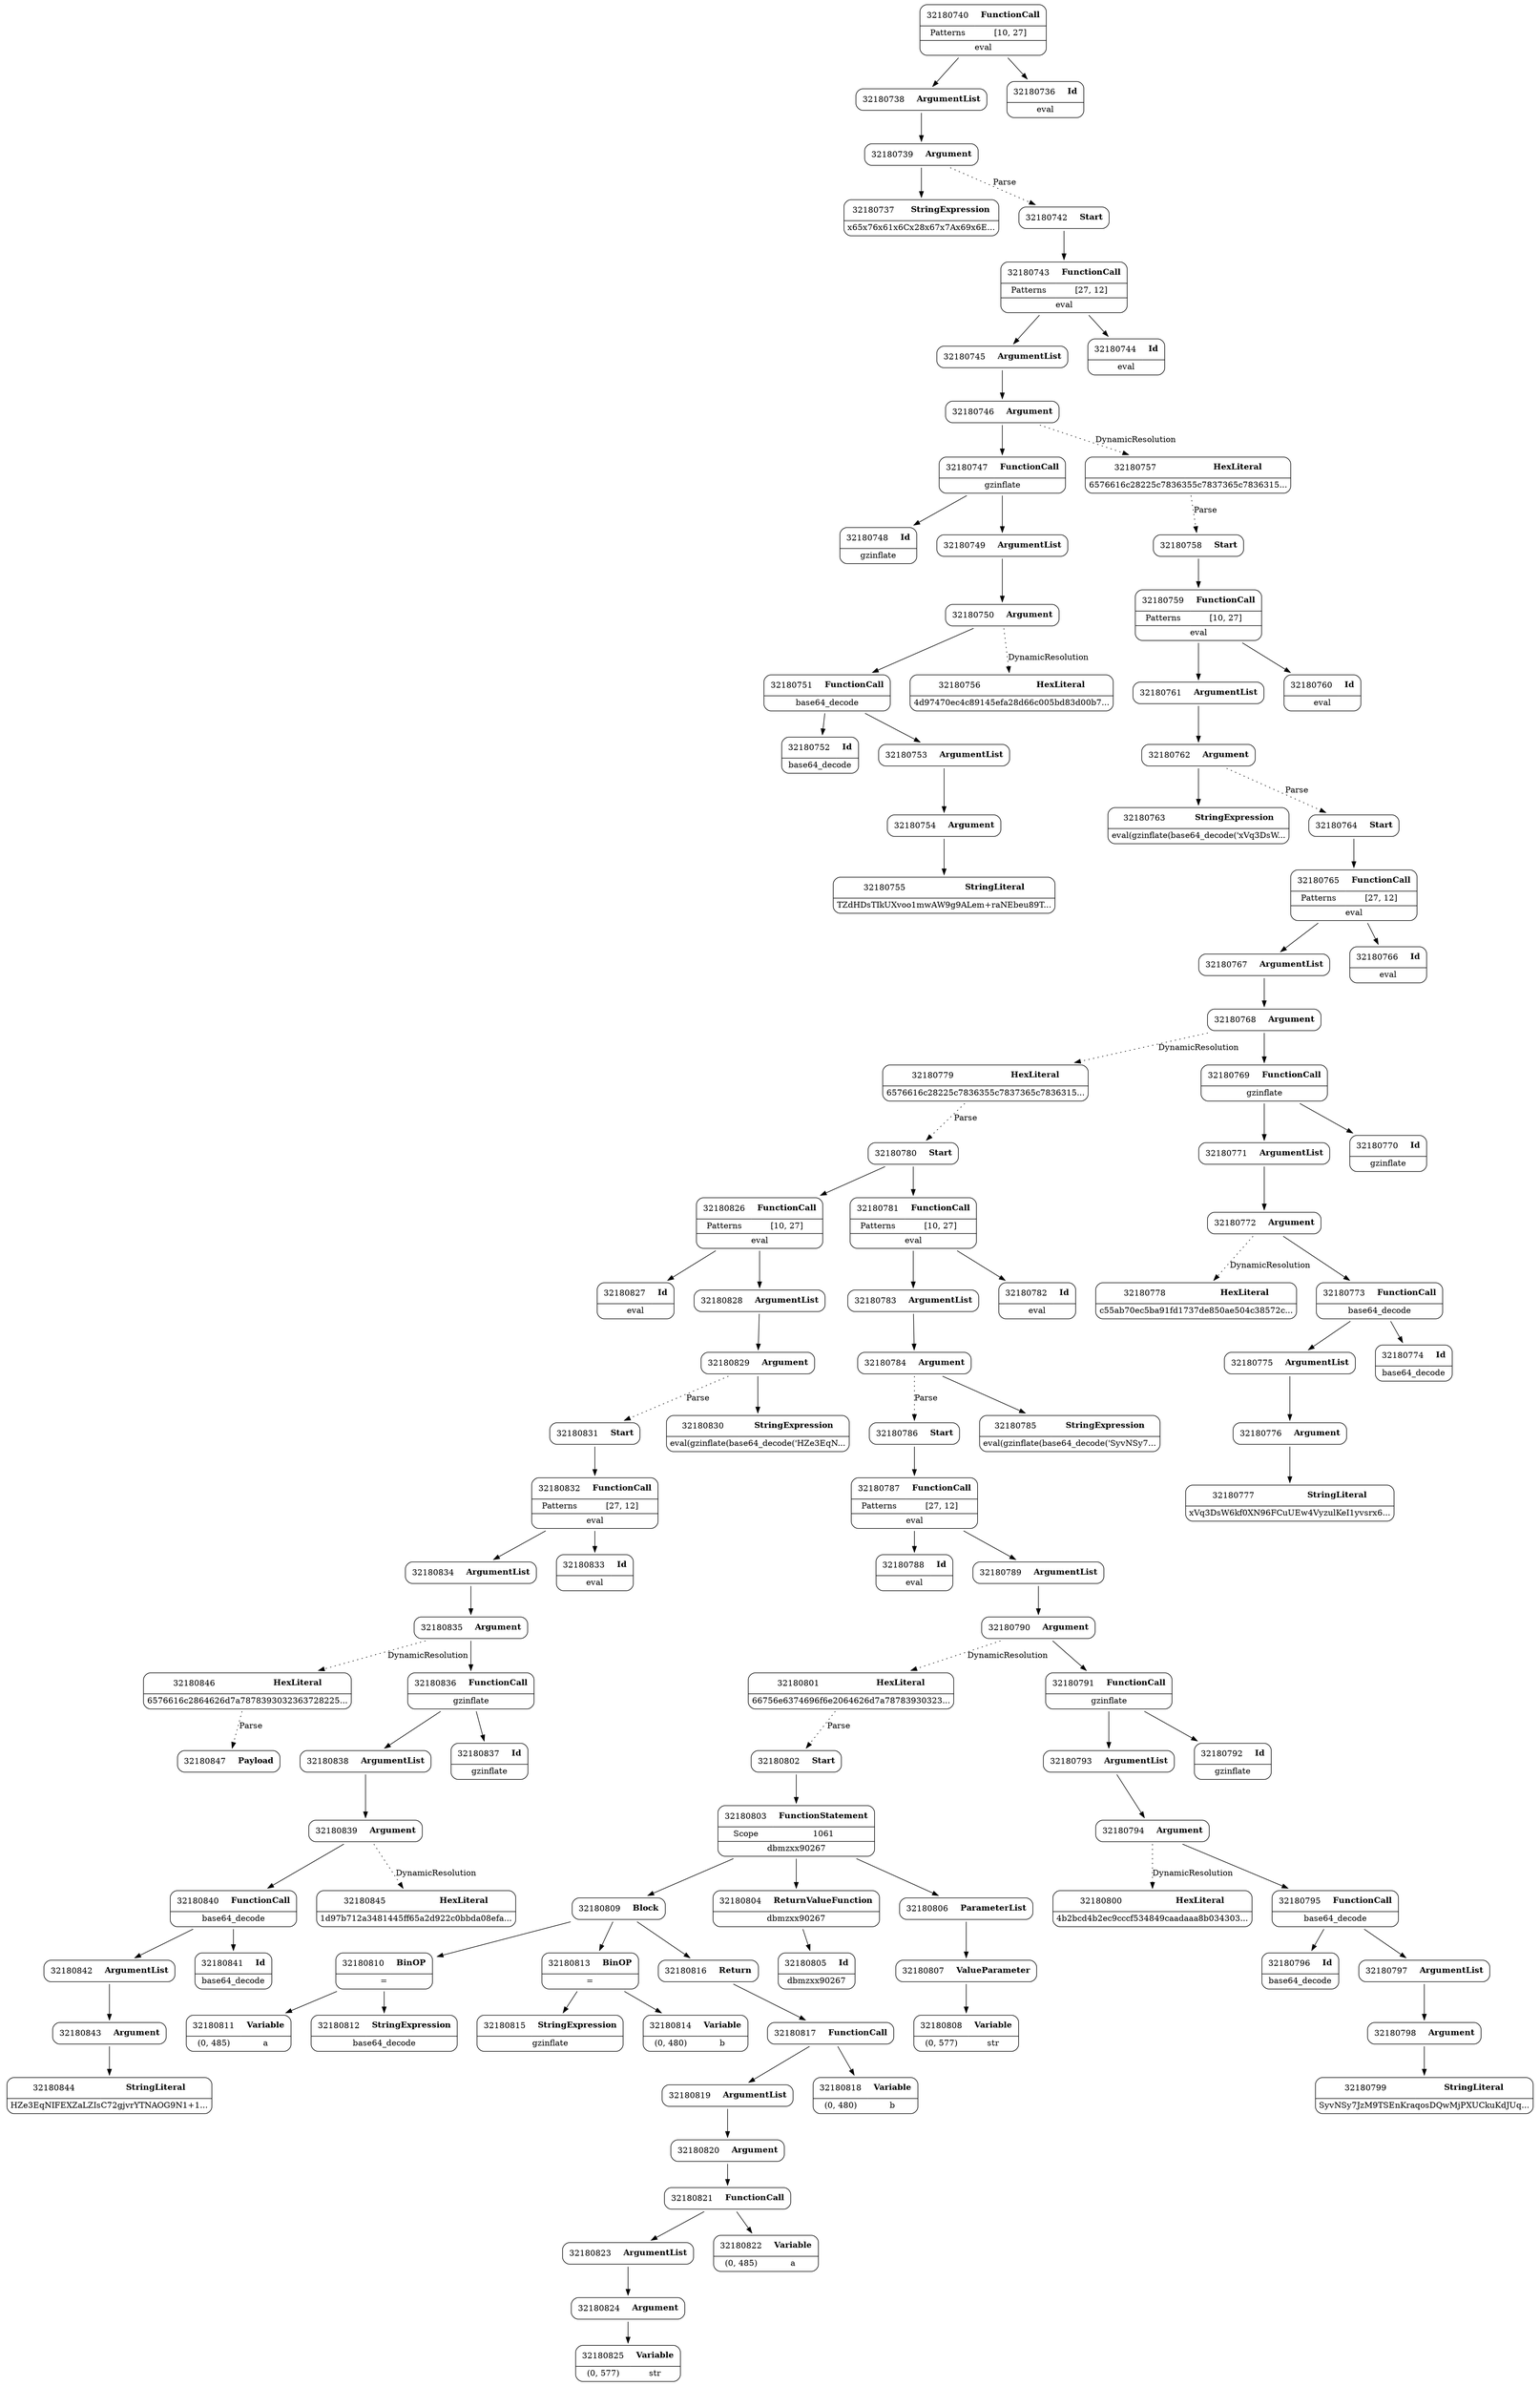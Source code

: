 digraph ast {
node [shape=none];
32180843 [label=<<TABLE border='1' cellspacing='0' cellpadding='10' style='rounded' ><TR><TD border='0'>32180843</TD><TD border='0'><B>Argument</B></TD></TR></TABLE>>];
32180843 -> 32180844 [weight=2];
32180842 [label=<<TABLE border='1' cellspacing='0' cellpadding='10' style='rounded' ><TR><TD border='0'>32180842</TD><TD border='0'><B>ArgumentList</B></TD></TR></TABLE>>];
32180842 -> 32180843 [weight=2];
32180841 [label=<<TABLE border='1' cellspacing='0' cellpadding='10' style='rounded' ><TR><TD border='0'>32180841</TD><TD border='0'><B>Id</B></TD></TR><HR/><TR><TD border='0' cellpadding='5' colspan='2'>base64_decode</TD></TR></TABLE>>];
32180840 [label=<<TABLE border='1' cellspacing='0' cellpadding='10' style='rounded' ><TR><TD border='0'>32180840</TD><TD border='0'><B>FunctionCall</B></TD></TR><HR/><TR><TD border='0' cellpadding='5' colspan='2'>base64_decode</TD></TR></TABLE>>];
32180840 -> 32180841 [weight=2];
32180840 -> 32180842 [weight=2];
32180847 [label=<<TABLE border='1' cellspacing='0' cellpadding='10' style='rounded' ><TR><TD border='0'>32180847</TD><TD border='0'><B>Payload</B></TD></TR></TABLE>>];
32180846 [label=<<TABLE border='1' cellspacing='0' cellpadding='10' style='rounded' ><TR><TD border='0'>32180846</TD><TD border='0'><B>HexLiteral</B></TD></TR><HR/><TR><TD border='0' cellpadding='5' colspan='2'>6576616c2864626d7a7878393032363728225...</TD></TR></TABLE>>];
32180846 -> 32180847 [style=dotted,label=Parse];
32180845 [label=<<TABLE border='1' cellspacing='0' cellpadding='10' style='rounded' ><TR><TD border='0'>32180845</TD><TD border='0'><B>HexLiteral</B></TD></TR><HR/><TR><TD border='0' cellpadding='5' colspan='2'>1d97b712a3481445ff65a2d922c0bbda08efa...</TD></TR></TABLE>>];
32180844 [label=<<TABLE border='1' cellspacing='0' cellpadding='10' style='rounded' ><TR><TD border='0'>32180844</TD><TD border='0'><B>StringLiteral</B></TD></TR><HR/><TR><TD border='0' cellpadding='5' colspan='2'>HZe3EqNIFEXZaLZIsC72gjvrYTNAOG9N1+1...</TD></TR></TABLE>>];
32180835 [label=<<TABLE border='1' cellspacing='0' cellpadding='10' style='rounded' ><TR><TD border='0'>32180835</TD><TD border='0'><B>Argument</B></TD></TR></TABLE>>];
32180835 -> 32180836 [weight=2];
32180835 -> 32180846 [style=dotted,label=DynamicResolution];
32180834 [label=<<TABLE border='1' cellspacing='0' cellpadding='10' style='rounded' ><TR><TD border='0'>32180834</TD><TD border='0'><B>ArgumentList</B></TD></TR></TABLE>>];
32180834 -> 32180835 [weight=2];
32180833 [label=<<TABLE border='1' cellspacing='0' cellpadding='10' style='rounded' ><TR><TD border='0'>32180833</TD><TD border='0'><B>Id</B></TD></TR><HR/><TR><TD border='0' cellpadding='5' colspan='2'>eval</TD></TR></TABLE>>];
32180832 [label=<<TABLE border='1' cellspacing='0' cellpadding='10' style='rounded' ><TR><TD border='0'>32180832</TD><TD border='0'><B>FunctionCall</B></TD></TR><HR/><TR><TD border='0' cellpadding='5'>Patterns</TD><TD border='0' cellpadding='5'>[27, 12]</TD></TR><HR/><TR><TD border='0' cellpadding='5' colspan='2'>eval</TD></TR></TABLE>>];
32180832 -> 32180833 [weight=2];
32180832 -> 32180834 [weight=2];
32180839 [label=<<TABLE border='1' cellspacing='0' cellpadding='10' style='rounded' ><TR><TD border='0'>32180839</TD><TD border='0'><B>Argument</B></TD></TR></TABLE>>];
32180839 -> 32180840 [weight=2];
32180839 -> 32180845 [style=dotted,label=DynamicResolution];
32180838 [label=<<TABLE border='1' cellspacing='0' cellpadding='10' style='rounded' ><TR><TD border='0'>32180838</TD><TD border='0'><B>ArgumentList</B></TD></TR></TABLE>>];
32180838 -> 32180839 [weight=2];
32180837 [label=<<TABLE border='1' cellspacing='0' cellpadding='10' style='rounded' ><TR><TD border='0'>32180837</TD><TD border='0'><B>Id</B></TD></TR><HR/><TR><TD border='0' cellpadding='5' colspan='2'>gzinflate</TD></TR></TABLE>>];
32180836 [label=<<TABLE border='1' cellspacing='0' cellpadding='10' style='rounded' ><TR><TD border='0'>32180836</TD><TD border='0'><B>FunctionCall</B></TD></TR><HR/><TR><TD border='0' cellpadding='5' colspan='2'>gzinflate</TD></TR></TABLE>>];
32180836 -> 32180837 [weight=2];
32180836 -> 32180838 [weight=2];
32180811 [label=<<TABLE border='1' cellspacing='0' cellpadding='10' style='rounded' ><TR><TD border='0'>32180811</TD><TD border='0'><B>Variable</B></TD></TR><HR/><TR><TD border='0' cellpadding='5'>(0, 485)</TD><TD border='0' cellpadding='5'>a</TD></TR></TABLE>>];
32180810 [label=<<TABLE border='1' cellspacing='0' cellpadding='10' style='rounded' ><TR><TD border='0'>32180810</TD><TD border='0'><B>BinOP</B></TD></TR><HR/><TR><TD border='0' cellpadding='5' colspan='2'>=</TD></TR></TABLE>>];
32180810 -> 32180811 [weight=2];
32180810 -> 32180812 [weight=2];
32180809 [label=<<TABLE border='1' cellspacing='0' cellpadding='10' style='rounded' ><TR><TD border='0'>32180809</TD><TD border='0'><B>Block</B></TD></TR></TABLE>>];
32180809 -> 32180810 [weight=2];
32180809 -> 32180813 [weight=2];
32180809 -> 32180816 [weight=2];
32180808 [label=<<TABLE border='1' cellspacing='0' cellpadding='10' style='rounded' ><TR><TD border='0'>32180808</TD><TD border='0'><B>Variable</B></TD></TR><HR/><TR><TD border='0' cellpadding='5'>(0, 577)</TD><TD border='0' cellpadding='5'>str</TD></TR></TABLE>>];
32180815 [label=<<TABLE border='1' cellspacing='0' cellpadding='10' style='rounded' ><TR><TD border='0'>32180815</TD><TD border='0'><B>StringExpression</B></TD></TR><HR/><TR><TD border='0' cellpadding='5' colspan='2'>gzinflate</TD></TR></TABLE>>];
32180814 [label=<<TABLE border='1' cellspacing='0' cellpadding='10' style='rounded' ><TR><TD border='0'>32180814</TD><TD border='0'><B>Variable</B></TD></TR><HR/><TR><TD border='0' cellpadding='5'>(0, 480)</TD><TD border='0' cellpadding='5'>b</TD></TR></TABLE>>];
32180813 [label=<<TABLE border='1' cellspacing='0' cellpadding='10' style='rounded' ><TR><TD border='0'>32180813</TD><TD border='0'><B>BinOP</B></TD></TR><HR/><TR><TD border='0' cellpadding='5' colspan='2'>=</TD></TR></TABLE>>];
32180813 -> 32180814 [weight=2];
32180813 -> 32180815 [weight=2];
32180812 [label=<<TABLE border='1' cellspacing='0' cellpadding='10' style='rounded' ><TR><TD border='0'>32180812</TD><TD border='0'><B>StringExpression</B></TD></TR><HR/><TR><TD border='0' cellpadding='5' colspan='2'>base64_decode</TD></TR></TABLE>>];
32180803 [label=<<TABLE border='1' cellspacing='0' cellpadding='10' style='rounded' ><TR><TD border='0'>32180803</TD><TD border='0'><B>FunctionStatement</B></TD></TR><HR/><TR><TD border='0' cellpadding='5'>Scope</TD><TD border='0' cellpadding='5'>1061</TD></TR><HR/><TR><TD border='0' cellpadding='5' colspan='2'>dbmzxx90267</TD></TR></TABLE>>];
32180803 -> 32180804 [weight=2];
32180803 -> 32180806 [weight=2];
32180803 -> 32180809 [weight=2];
32180802 [label=<<TABLE border='1' cellspacing='0' cellpadding='10' style='rounded' ><TR><TD border='0'>32180802</TD><TD border='0'><B>Start</B></TD></TR></TABLE>>];
32180802 -> 32180803 [weight=2];
32180801 [label=<<TABLE border='1' cellspacing='0' cellpadding='10' style='rounded' ><TR><TD border='0'>32180801</TD><TD border='0'><B>HexLiteral</B></TD></TR><HR/><TR><TD border='0' cellpadding='5' colspan='2'>66756e6374696f6e2064626d7a78783930323...</TD></TR></TABLE>>];
32180801 -> 32180802 [style=dotted,label=Parse];
32180800 [label=<<TABLE border='1' cellspacing='0' cellpadding='10' style='rounded' ><TR><TD border='0'>32180800</TD><TD border='0'><B>HexLiteral</B></TD></TR><HR/><TR><TD border='0' cellpadding='5' colspan='2'>4b2bcd4b2ec9cccf534849caadaaa8b034303...</TD></TR></TABLE>>];
32180807 [label=<<TABLE border='1' cellspacing='0' cellpadding='10' style='rounded' ><TR><TD border='0'>32180807</TD><TD border='0'><B>ValueParameter</B></TD></TR></TABLE>>];
32180807 -> 32180808 [weight=2];
32180806 [label=<<TABLE border='1' cellspacing='0' cellpadding='10' style='rounded' ><TR><TD border='0'>32180806</TD><TD border='0'><B>ParameterList</B></TD></TR></TABLE>>];
32180806 -> 32180807 [weight=2];
32180805 [label=<<TABLE border='1' cellspacing='0' cellpadding='10' style='rounded' ><TR><TD border='0'>32180805</TD><TD border='0'><B>Id</B></TD></TR><HR/><TR><TD border='0' cellpadding='5' colspan='2'>dbmzxx90267</TD></TR></TABLE>>];
32180804 [label=<<TABLE border='1' cellspacing='0' cellpadding='10' style='rounded' ><TR><TD border='0'>32180804</TD><TD border='0'><B>ReturnValueFunction</B></TD></TR><HR/><TR><TD border='0' cellpadding='5' colspan='2'>dbmzxx90267</TD></TR></TABLE>>];
32180804 -> 32180805 [weight=2];
32180827 [label=<<TABLE border='1' cellspacing='0' cellpadding='10' style='rounded' ><TR><TD border='0'>32180827</TD><TD border='0'><B>Id</B></TD></TR><HR/><TR><TD border='0' cellpadding='5' colspan='2'>eval</TD></TR></TABLE>>];
32180826 [label=<<TABLE border='1' cellspacing='0' cellpadding='10' style='rounded' ><TR><TD border='0'>32180826</TD><TD border='0'><B>FunctionCall</B></TD></TR><HR/><TR><TD border='0' cellpadding='5'>Patterns</TD><TD border='0' cellpadding='5'>[10, 27]</TD></TR><HR/><TR><TD border='0' cellpadding='5' colspan='2'>eval</TD></TR></TABLE>>];
32180826 -> 32180827 [weight=2];
32180826 -> 32180828 [weight=2];
32180825 [label=<<TABLE border='1' cellspacing='0' cellpadding='10' style='rounded' ><TR><TD border='0'>32180825</TD><TD border='0'><B>Variable</B></TD></TR><HR/><TR><TD border='0' cellpadding='5'>(0, 577)</TD><TD border='0' cellpadding='5'>str</TD></TR></TABLE>>];
32180824 [label=<<TABLE border='1' cellspacing='0' cellpadding='10' style='rounded' ><TR><TD border='0'>32180824</TD><TD border='0'><B>Argument</B></TD></TR></TABLE>>];
32180824 -> 32180825 [weight=2];
32180831 [label=<<TABLE border='1' cellspacing='0' cellpadding='10' style='rounded' ><TR><TD border='0'>32180831</TD><TD border='0'><B>Start</B></TD></TR></TABLE>>];
32180831 -> 32180832 [weight=2];
32180830 [label=<<TABLE border='1' cellspacing='0' cellpadding='10' style='rounded' ><TR><TD border='0'>32180830</TD><TD border='0'><B>StringExpression</B></TD></TR><HR/><TR><TD border='0' cellpadding='5' colspan='2'>eval(gzinflate(base64_decode('HZe3EqN...</TD></TR></TABLE>>];
32180829 [label=<<TABLE border='1' cellspacing='0' cellpadding='10' style='rounded' ><TR><TD border='0'>32180829</TD><TD border='0'><B>Argument</B></TD></TR></TABLE>>];
32180829 -> 32180830 [weight=2];
32180829 -> 32180831 [style=dotted,label=Parse];
32180828 [label=<<TABLE border='1' cellspacing='0' cellpadding='10' style='rounded' ><TR><TD border='0'>32180828</TD><TD border='0'><B>ArgumentList</B></TD></TR></TABLE>>];
32180828 -> 32180829 [weight=2];
32180819 [label=<<TABLE border='1' cellspacing='0' cellpadding='10' style='rounded' ><TR><TD border='0'>32180819</TD><TD border='0'><B>ArgumentList</B></TD></TR></TABLE>>];
32180819 -> 32180820 [weight=2];
32180818 [label=<<TABLE border='1' cellspacing='0' cellpadding='10' style='rounded' ><TR><TD border='0'>32180818</TD><TD border='0'><B>Variable</B></TD></TR><HR/><TR><TD border='0' cellpadding='5'>(0, 480)</TD><TD border='0' cellpadding='5'>b</TD></TR></TABLE>>];
32180817 [label=<<TABLE border='1' cellspacing='0' cellpadding='10' style='rounded' ><TR><TD border='0'>32180817</TD><TD border='0'><B>FunctionCall</B></TD></TR></TABLE>>];
32180817 -> 32180818 [weight=2];
32180817 -> 32180819 [weight=2];
32180816 [label=<<TABLE border='1' cellspacing='0' cellpadding='10' style='rounded' ><TR><TD border='0'>32180816</TD><TD border='0'><B>Return</B></TD></TR></TABLE>>];
32180816 -> 32180817 [weight=2];
32180823 [label=<<TABLE border='1' cellspacing='0' cellpadding='10' style='rounded' ><TR><TD border='0'>32180823</TD><TD border='0'><B>ArgumentList</B></TD></TR></TABLE>>];
32180823 -> 32180824 [weight=2];
32180822 [label=<<TABLE border='1' cellspacing='0' cellpadding='10' style='rounded' ><TR><TD border='0'>32180822</TD><TD border='0'><B>Variable</B></TD></TR><HR/><TR><TD border='0' cellpadding='5'>(0, 485)</TD><TD border='0' cellpadding='5'>a</TD></TR></TABLE>>];
32180821 [label=<<TABLE border='1' cellspacing='0' cellpadding='10' style='rounded' ><TR><TD border='0'>32180821</TD><TD border='0'><B>FunctionCall</B></TD></TR></TABLE>>];
32180821 -> 32180822 [weight=2];
32180821 -> 32180823 [weight=2];
32180820 [label=<<TABLE border='1' cellspacing='0' cellpadding='10' style='rounded' ><TR><TD border='0'>32180820</TD><TD border='0'><B>Argument</B></TD></TR></TABLE>>];
32180820 -> 32180821 [weight=2];
32180779 [label=<<TABLE border='1' cellspacing='0' cellpadding='10' style='rounded' ><TR><TD border='0'>32180779</TD><TD border='0'><B>HexLiteral</B></TD></TR><HR/><TR><TD border='0' cellpadding='5' colspan='2'>6576616c28225c7836355c7837365c7836315...</TD></TR></TABLE>>];
32180779 -> 32180780 [style=dotted,label=Parse];
32180778 [label=<<TABLE border='1' cellspacing='0' cellpadding='10' style='rounded' ><TR><TD border='0'>32180778</TD><TD border='0'><B>HexLiteral</B></TD></TR><HR/><TR><TD border='0' cellpadding='5' colspan='2'>c55ab70ec5ba91fd1737de850ae504c38572c...</TD></TR></TABLE>>];
32180777 [label=<<TABLE border='1' cellspacing='0' cellpadding='10' style='rounded' ><TR><TD border='0'>32180777</TD><TD border='0'><B>StringLiteral</B></TD></TR><HR/><TR><TD border='0' cellpadding='5' colspan='2'>xVq3DsW6kf0XN96FCuUEw4VyzulKeI1yvsrx6...</TD></TR></TABLE>>];
32180776 [label=<<TABLE border='1' cellspacing='0' cellpadding='10' style='rounded' ><TR><TD border='0'>32180776</TD><TD border='0'><B>Argument</B></TD></TR></TABLE>>];
32180776 -> 32180777 [weight=2];
32180783 [label=<<TABLE border='1' cellspacing='0' cellpadding='10' style='rounded' ><TR><TD border='0'>32180783</TD><TD border='0'><B>ArgumentList</B></TD></TR></TABLE>>];
32180783 -> 32180784 [weight=2];
32180782 [label=<<TABLE border='1' cellspacing='0' cellpadding='10' style='rounded' ><TR><TD border='0'>32180782</TD><TD border='0'><B>Id</B></TD></TR><HR/><TR><TD border='0' cellpadding='5' colspan='2'>eval</TD></TR></TABLE>>];
32180781 [label=<<TABLE border='1' cellspacing='0' cellpadding='10' style='rounded' ><TR><TD border='0'>32180781</TD><TD border='0'><B>FunctionCall</B></TD></TR><HR/><TR><TD border='0' cellpadding='5'>Patterns</TD><TD border='0' cellpadding='5'>[10, 27]</TD></TR><HR/><TR><TD border='0' cellpadding='5' colspan='2'>eval</TD></TR></TABLE>>];
32180781 -> 32180782 [weight=2];
32180781 -> 32180783 [weight=2];
32180780 [label=<<TABLE border='1' cellspacing='0' cellpadding='10' style='rounded' ><TR><TD border='0'>32180780</TD><TD border='0'><B>Start</B></TD></TR></TABLE>>];
32180780 -> 32180781 [weight=2];
32180780 -> 32180826 [weight=2];
32180771 [label=<<TABLE border='1' cellspacing='0' cellpadding='10' style='rounded' ><TR><TD border='0'>32180771</TD><TD border='0'><B>ArgumentList</B></TD></TR></TABLE>>];
32180771 -> 32180772 [weight=2];
32180770 [label=<<TABLE border='1' cellspacing='0' cellpadding='10' style='rounded' ><TR><TD border='0'>32180770</TD><TD border='0'><B>Id</B></TD></TR><HR/><TR><TD border='0' cellpadding='5' colspan='2'>gzinflate</TD></TR></TABLE>>];
32180769 [label=<<TABLE border='1' cellspacing='0' cellpadding='10' style='rounded' ><TR><TD border='0'>32180769</TD><TD border='0'><B>FunctionCall</B></TD></TR><HR/><TR><TD border='0' cellpadding='5' colspan='2'>gzinflate</TD></TR></TABLE>>];
32180769 -> 32180770 [weight=2];
32180769 -> 32180771 [weight=2];
32180768 [label=<<TABLE border='1' cellspacing='0' cellpadding='10' style='rounded' ><TR><TD border='0'>32180768</TD><TD border='0'><B>Argument</B></TD></TR></TABLE>>];
32180768 -> 32180769 [weight=2];
32180768 -> 32180779 [style=dotted,label=DynamicResolution];
32180775 [label=<<TABLE border='1' cellspacing='0' cellpadding='10' style='rounded' ><TR><TD border='0'>32180775</TD><TD border='0'><B>ArgumentList</B></TD></TR></TABLE>>];
32180775 -> 32180776 [weight=2];
32180774 [label=<<TABLE border='1' cellspacing='0' cellpadding='10' style='rounded' ><TR><TD border='0'>32180774</TD><TD border='0'><B>Id</B></TD></TR><HR/><TR><TD border='0' cellpadding='5' colspan='2'>base64_decode</TD></TR></TABLE>>];
32180773 [label=<<TABLE border='1' cellspacing='0' cellpadding='10' style='rounded' ><TR><TD border='0'>32180773</TD><TD border='0'><B>FunctionCall</B></TD></TR><HR/><TR><TD border='0' cellpadding='5' colspan='2'>base64_decode</TD></TR></TABLE>>];
32180773 -> 32180774 [weight=2];
32180773 -> 32180775 [weight=2];
32180772 [label=<<TABLE border='1' cellspacing='0' cellpadding='10' style='rounded' ><TR><TD border='0'>32180772</TD><TD border='0'><B>Argument</B></TD></TR></TABLE>>];
32180772 -> 32180773 [weight=2];
32180772 -> 32180778 [style=dotted,label=DynamicResolution];
32180795 [label=<<TABLE border='1' cellspacing='0' cellpadding='10' style='rounded' ><TR><TD border='0'>32180795</TD><TD border='0'><B>FunctionCall</B></TD></TR><HR/><TR><TD border='0' cellpadding='5' colspan='2'>base64_decode</TD></TR></TABLE>>];
32180795 -> 32180796 [weight=2];
32180795 -> 32180797 [weight=2];
32180794 [label=<<TABLE border='1' cellspacing='0' cellpadding='10' style='rounded' ><TR><TD border='0'>32180794</TD><TD border='0'><B>Argument</B></TD></TR></TABLE>>];
32180794 -> 32180795 [weight=2];
32180794 -> 32180800 [style=dotted,label=DynamicResolution];
32180793 [label=<<TABLE border='1' cellspacing='0' cellpadding='10' style='rounded' ><TR><TD border='0'>32180793</TD><TD border='0'><B>ArgumentList</B></TD></TR></TABLE>>];
32180793 -> 32180794 [weight=2];
32180792 [label=<<TABLE border='1' cellspacing='0' cellpadding='10' style='rounded' ><TR><TD border='0'>32180792</TD><TD border='0'><B>Id</B></TD></TR><HR/><TR><TD border='0' cellpadding='5' colspan='2'>gzinflate</TD></TR></TABLE>>];
32180799 [label=<<TABLE border='1' cellspacing='0' cellpadding='10' style='rounded' ><TR><TD border='0'>32180799</TD><TD border='0'><B>StringLiteral</B></TD></TR><HR/><TR><TD border='0' cellpadding='5' colspan='2'>SyvNSy7JzM9TSEnKraqosDQwMjPXUCkuKdJUq...</TD></TR></TABLE>>];
32180798 [label=<<TABLE border='1' cellspacing='0' cellpadding='10' style='rounded' ><TR><TD border='0'>32180798</TD><TD border='0'><B>Argument</B></TD></TR></TABLE>>];
32180798 -> 32180799 [weight=2];
32180797 [label=<<TABLE border='1' cellspacing='0' cellpadding='10' style='rounded' ><TR><TD border='0'>32180797</TD><TD border='0'><B>ArgumentList</B></TD></TR></TABLE>>];
32180797 -> 32180798 [weight=2];
32180796 [label=<<TABLE border='1' cellspacing='0' cellpadding='10' style='rounded' ><TR><TD border='0'>32180796</TD><TD border='0'><B>Id</B></TD></TR><HR/><TR><TD border='0' cellpadding='5' colspan='2'>base64_decode</TD></TR></TABLE>>];
32180787 [label=<<TABLE border='1' cellspacing='0' cellpadding='10' style='rounded' ><TR><TD border='0'>32180787</TD><TD border='0'><B>FunctionCall</B></TD></TR><HR/><TR><TD border='0' cellpadding='5'>Patterns</TD><TD border='0' cellpadding='5'>[27, 12]</TD></TR><HR/><TR><TD border='0' cellpadding='5' colspan='2'>eval</TD></TR></TABLE>>];
32180787 -> 32180788 [weight=2];
32180787 -> 32180789 [weight=2];
32180786 [label=<<TABLE border='1' cellspacing='0' cellpadding='10' style='rounded' ><TR><TD border='0'>32180786</TD><TD border='0'><B>Start</B></TD></TR></TABLE>>];
32180786 -> 32180787 [weight=2];
32180785 [label=<<TABLE border='1' cellspacing='0' cellpadding='10' style='rounded' ><TR><TD border='0'>32180785</TD><TD border='0'><B>StringExpression</B></TD></TR><HR/><TR><TD border='0' cellpadding='5' colspan='2'>eval(gzinflate(base64_decode('SyvNSy7...</TD></TR></TABLE>>];
32180784 [label=<<TABLE border='1' cellspacing='0' cellpadding='10' style='rounded' ><TR><TD border='0'>32180784</TD><TD border='0'><B>Argument</B></TD></TR></TABLE>>];
32180784 -> 32180785 [weight=2];
32180784 -> 32180786 [style=dotted,label=Parse];
32180791 [label=<<TABLE border='1' cellspacing='0' cellpadding='10' style='rounded' ><TR><TD border='0'>32180791</TD><TD border='0'><B>FunctionCall</B></TD></TR><HR/><TR><TD border='0' cellpadding='5' colspan='2'>gzinflate</TD></TR></TABLE>>];
32180791 -> 32180792 [weight=2];
32180791 -> 32180793 [weight=2];
32180790 [label=<<TABLE border='1' cellspacing='0' cellpadding='10' style='rounded' ><TR><TD border='0'>32180790</TD><TD border='0'><B>Argument</B></TD></TR></TABLE>>];
32180790 -> 32180791 [weight=2];
32180790 -> 32180801 [style=dotted,label=DynamicResolution];
32180789 [label=<<TABLE border='1' cellspacing='0' cellpadding='10' style='rounded' ><TR><TD border='0'>32180789</TD><TD border='0'><B>ArgumentList</B></TD></TR></TABLE>>];
32180789 -> 32180790 [weight=2];
32180788 [label=<<TABLE border='1' cellspacing='0' cellpadding='10' style='rounded' ><TR><TD border='0'>32180788</TD><TD border='0'><B>Id</B></TD></TR><HR/><TR><TD border='0' cellpadding='5' colspan='2'>eval</TD></TR></TABLE>>];
32180747 [label=<<TABLE border='1' cellspacing='0' cellpadding='10' style='rounded' ><TR><TD border='0'>32180747</TD><TD border='0'><B>FunctionCall</B></TD></TR><HR/><TR><TD border='0' cellpadding='5' colspan='2'>gzinflate</TD></TR></TABLE>>];
32180747 -> 32180748 [weight=2];
32180747 -> 32180749 [weight=2];
32180746 [label=<<TABLE border='1' cellspacing='0' cellpadding='10' style='rounded' ><TR><TD border='0'>32180746</TD><TD border='0'><B>Argument</B></TD></TR></TABLE>>];
32180746 -> 32180747 [weight=2];
32180746 -> 32180757 [style=dotted,label=DynamicResolution];
32180745 [label=<<TABLE border='1' cellspacing='0' cellpadding='10' style='rounded' ><TR><TD border='0'>32180745</TD><TD border='0'><B>ArgumentList</B></TD></TR></TABLE>>];
32180745 -> 32180746 [weight=2];
32180744 [label=<<TABLE border='1' cellspacing='0' cellpadding='10' style='rounded' ><TR><TD border='0'>32180744</TD><TD border='0'><B>Id</B></TD></TR><HR/><TR><TD border='0' cellpadding='5' colspan='2'>eval</TD></TR></TABLE>>];
32180751 [label=<<TABLE border='1' cellspacing='0' cellpadding='10' style='rounded' ><TR><TD border='0'>32180751</TD><TD border='0'><B>FunctionCall</B></TD></TR><HR/><TR><TD border='0' cellpadding='5' colspan='2'>base64_decode</TD></TR></TABLE>>];
32180751 -> 32180752 [weight=2];
32180751 -> 32180753 [weight=2];
32180750 [label=<<TABLE border='1' cellspacing='0' cellpadding='10' style='rounded' ><TR><TD border='0'>32180750</TD><TD border='0'><B>Argument</B></TD></TR></TABLE>>];
32180750 -> 32180751 [weight=2];
32180750 -> 32180756 [style=dotted,label=DynamicResolution];
32180749 [label=<<TABLE border='1' cellspacing='0' cellpadding='10' style='rounded' ><TR><TD border='0'>32180749</TD><TD border='0'><B>ArgumentList</B></TD></TR></TABLE>>];
32180749 -> 32180750 [weight=2];
32180748 [label=<<TABLE border='1' cellspacing='0' cellpadding='10' style='rounded' ><TR><TD border='0'>32180748</TD><TD border='0'><B>Id</B></TD></TR><HR/><TR><TD border='0' cellpadding='5' colspan='2'>gzinflate</TD></TR></TABLE>>];
32180739 [label=<<TABLE border='1' cellspacing='0' cellpadding='10' style='rounded' ><TR><TD border='0'>32180739</TD><TD border='0'><B>Argument</B></TD></TR></TABLE>>];
32180739 -> 32180737 [weight=2];
32180739 -> 32180742 [style=dotted,label=Parse];
32180738 [label=<<TABLE border='1' cellspacing='0' cellpadding='10' style='rounded' ><TR><TD border='0'>32180738</TD><TD border='0'><B>ArgumentList</B></TD></TR></TABLE>>];
32180738 -> 32180739 [weight=2];
32180737 [label=<<TABLE border='1' cellspacing='0' cellpadding='10' style='rounded' ><TR><TD border='0'>32180737</TD><TD border='0'><B>StringExpression</B></TD></TR><HR/><TR><TD border='0' cellpadding='5' colspan='2'>x65x76x61x6Cx28x67x7Ax69x6E...</TD></TR></TABLE>>];
32180736 [label=<<TABLE border='1' cellspacing='0' cellpadding='10' style='rounded' ><TR><TD border='0'>32180736</TD><TD border='0'><B>Id</B></TD></TR><HR/><TR><TD border='0' cellpadding='5' colspan='2'>eval</TD></TR></TABLE>>];
32180743 [label=<<TABLE border='1' cellspacing='0' cellpadding='10' style='rounded' ><TR><TD border='0'>32180743</TD><TD border='0'><B>FunctionCall</B></TD></TR><HR/><TR><TD border='0' cellpadding='5'>Patterns</TD><TD border='0' cellpadding='5'>[27, 12]</TD></TR><HR/><TR><TD border='0' cellpadding='5' colspan='2'>eval</TD></TR></TABLE>>];
32180743 -> 32180744 [weight=2];
32180743 -> 32180745 [weight=2];
32180742 [label=<<TABLE border='1' cellspacing='0' cellpadding='10' style='rounded' ><TR><TD border='0'>32180742</TD><TD border='0'><B>Start</B></TD></TR></TABLE>>];
32180742 -> 32180743 [weight=2];
32180740 [label=<<TABLE border='1' cellspacing='0' cellpadding='10' style='rounded' ><TR><TD border='0'>32180740</TD><TD border='0'><B>FunctionCall</B></TD></TR><HR/><TR><TD border='0' cellpadding='5'>Patterns</TD><TD border='0' cellpadding='5'>[10, 27]</TD></TR><HR/><TR><TD border='0' cellpadding='5' colspan='2'>eval</TD></TR></TABLE>>];
32180740 -> 32180736 [weight=2];
32180740 -> 32180738 [weight=2];
32180763 [label=<<TABLE border='1' cellspacing='0' cellpadding='10' style='rounded' ><TR><TD border='0'>32180763</TD><TD border='0'><B>StringExpression</B></TD></TR><HR/><TR><TD border='0' cellpadding='5' colspan='2'>eval(gzinflate(base64_decode('xVq3DsW...</TD></TR></TABLE>>];
32180762 [label=<<TABLE border='1' cellspacing='0' cellpadding='10' style='rounded' ><TR><TD border='0'>32180762</TD><TD border='0'><B>Argument</B></TD></TR></TABLE>>];
32180762 -> 32180763 [weight=2];
32180762 -> 32180764 [style=dotted,label=Parse];
32180761 [label=<<TABLE border='1' cellspacing='0' cellpadding='10' style='rounded' ><TR><TD border='0'>32180761</TD><TD border='0'><B>ArgumentList</B></TD></TR></TABLE>>];
32180761 -> 32180762 [weight=2];
32180760 [label=<<TABLE border='1' cellspacing='0' cellpadding='10' style='rounded' ><TR><TD border='0'>32180760</TD><TD border='0'><B>Id</B></TD></TR><HR/><TR><TD border='0' cellpadding='5' colspan='2'>eval</TD></TR></TABLE>>];
32180767 [label=<<TABLE border='1' cellspacing='0' cellpadding='10' style='rounded' ><TR><TD border='0'>32180767</TD><TD border='0'><B>ArgumentList</B></TD></TR></TABLE>>];
32180767 -> 32180768 [weight=2];
32180766 [label=<<TABLE border='1' cellspacing='0' cellpadding='10' style='rounded' ><TR><TD border='0'>32180766</TD><TD border='0'><B>Id</B></TD></TR><HR/><TR><TD border='0' cellpadding='5' colspan='2'>eval</TD></TR></TABLE>>];
32180765 [label=<<TABLE border='1' cellspacing='0' cellpadding='10' style='rounded' ><TR><TD border='0'>32180765</TD><TD border='0'><B>FunctionCall</B></TD></TR><HR/><TR><TD border='0' cellpadding='5'>Patterns</TD><TD border='0' cellpadding='5'>[27, 12]</TD></TR><HR/><TR><TD border='0' cellpadding='5' colspan='2'>eval</TD></TR></TABLE>>];
32180765 -> 32180766 [weight=2];
32180765 -> 32180767 [weight=2];
32180764 [label=<<TABLE border='1' cellspacing='0' cellpadding='10' style='rounded' ><TR><TD border='0'>32180764</TD><TD border='0'><B>Start</B></TD></TR></TABLE>>];
32180764 -> 32180765 [weight=2];
32180755 [label=<<TABLE border='1' cellspacing='0' cellpadding='10' style='rounded' ><TR><TD border='0'>32180755</TD><TD border='0'><B>StringLiteral</B></TD></TR><HR/><TR><TD border='0' cellpadding='5' colspan='2'>TZdHDsTIkUXvoo1mwAW9g9ALem+raNEbeu89T...</TD></TR></TABLE>>];
32180754 [label=<<TABLE border='1' cellspacing='0' cellpadding='10' style='rounded' ><TR><TD border='0'>32180754</TD><TD border='0'><B>Argument</B></TD></TR></TABLE>>];
32180754 -> 32180755 [weight=2];
32180753 [label=<<TABLE border='1' cellspacing='0' cellpadding='10' style='rounded' ><TR><TD border='0'>32180753</TD><TD border='0'><B>ArgumentList</B></TD></TR></TABLE>>];
32180753 -> 32180754 [weight=2];
32180752 [label=<<TABLE border='1' cellspacing='0' cellpadding='10' style='rounded' ><TR><TD border='0'>32180752</TD><TD border='0'><B>Id</B></TD></TR><HR/><TR><TD border='0' cellpadding='5' colspan='2'>base64_decode</TD></TR></TABLE>>];
32180759 [label=<<TABLE border='1' cellspacing='0' cellpadding='10' style='rounded' ><TR><TD border='0'>32180759</TD><TD border='0'><B>FunctionCall</B></TD></TR><HR/><TR><TD border='0' cellpadding='5'>Patterns</TD><TD border='0' cellpadding='5'>[10, 27]</TD></TR><HR/><TR><TD border='0' cellpadding='5' colspan='2'>eval</TD></TR></TABLE>>];
32180759 -> 32180760 [weight=2];
32180759 -> 32180761 [weight=2];
32180758 [label=<<TABLE border='1' cellspacing='0' cellpadding='10' style='rounded' ><TR><TD border='0'>32180758</TD><TD border='0'><B>Start</B></TD></TR></TABLE>>];
32180758 -> 32180759 [weight=2];
32180757 [label=<<TABLE border='1' cellspacing='0' cellpadding='10' style='rounded' ><TR><TD border='0'>32180757</TD><TD border='0'><B>HexLiteral</B></TD></TR><HR/><TR><TD border='0' cellpadding='5' colspan='2'>6576616c28225c7836355c7837365c7836315...</TD></TR></TABLE>>];
32180757 -> 32180758 [style=dotted,label=Parse];
32180756 [label=<<TABLE border='1' cellspacing='0' cellpadding='10' style='rounded' ><TR><TD border='0'>32180756</TD><TD border='0'><B>HexLiteral</B></TD></TR><HR/><TR><TD border='0' cellpadding='5' colspan='2'>4d97470ec4c89145efa28d66c005bd83d00b7...</TD></TR></TABLE>>];
}
